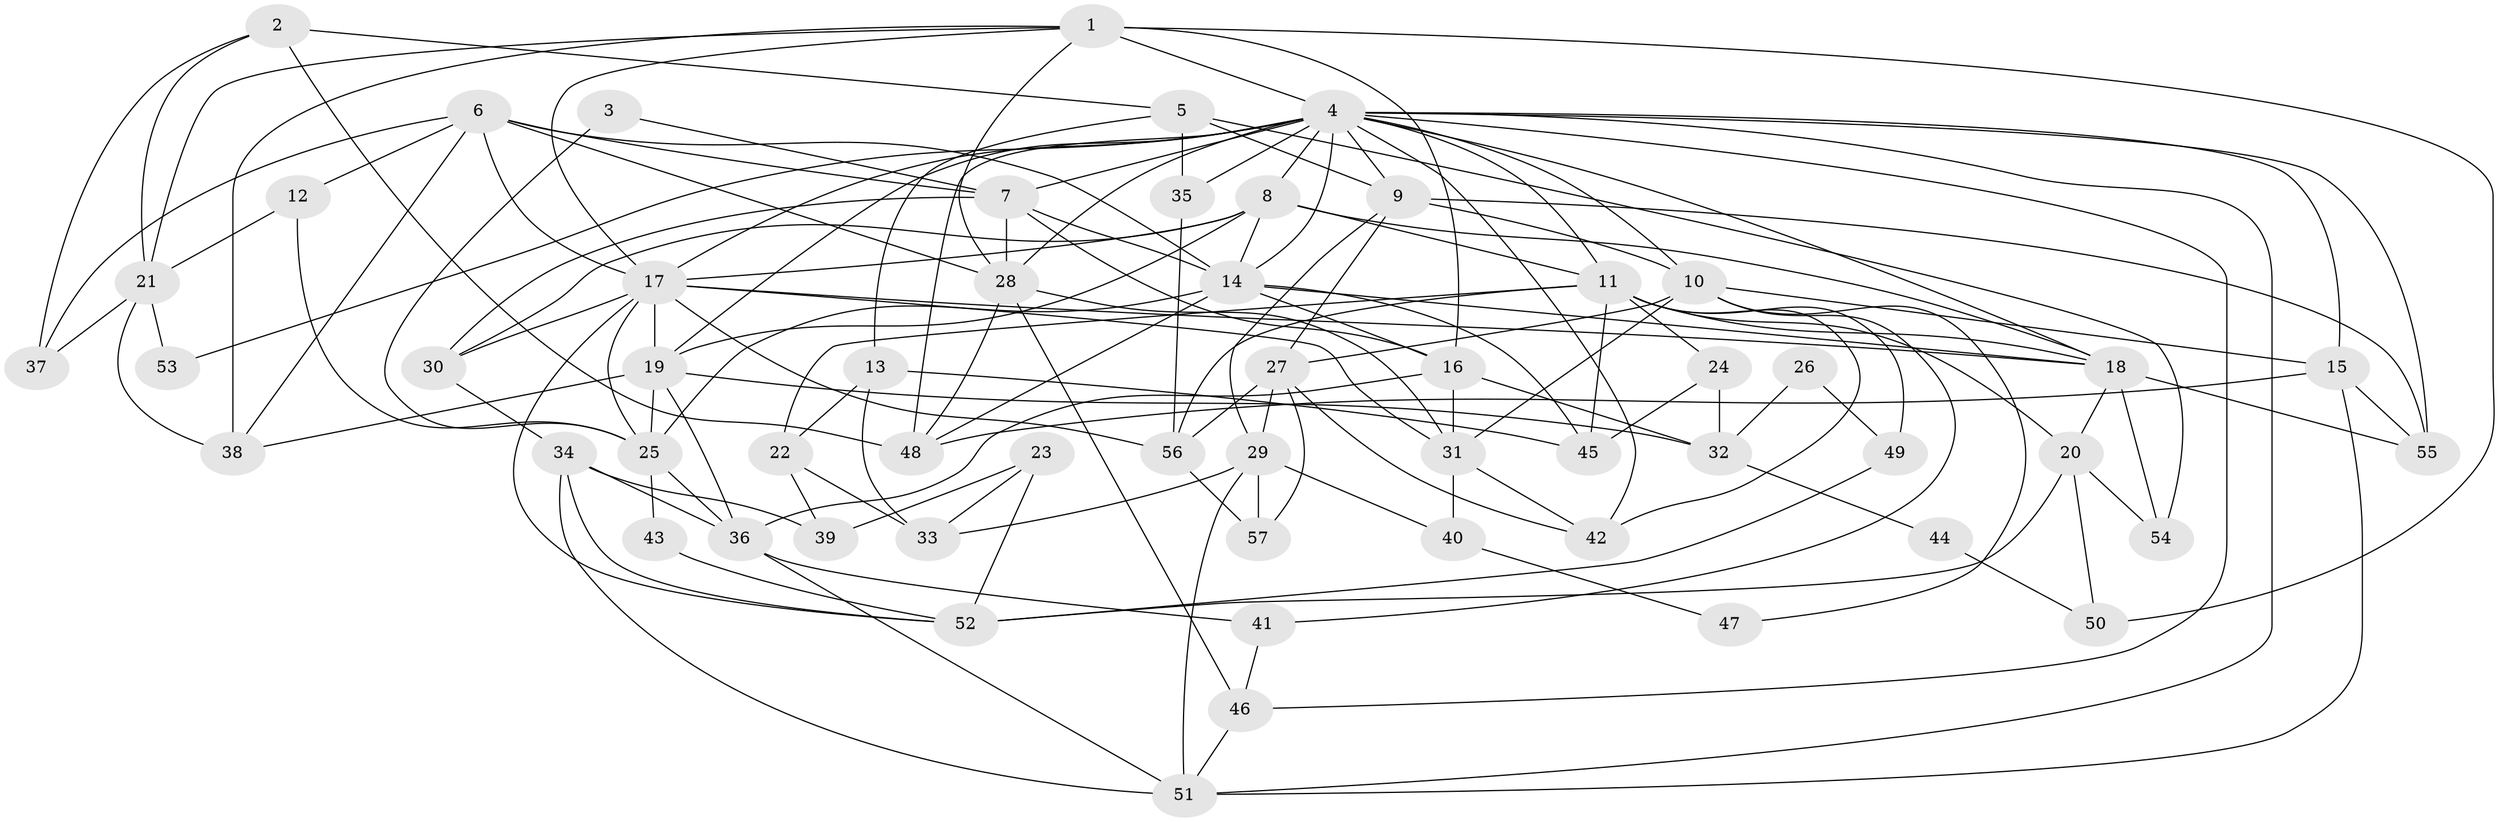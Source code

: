 // original degree distribution, {4: 0.22807017543859648, 3: 0.3508771929824561, 5: 0.16666666666666666, 2: 0.10526315789473684, 7: 0.043859649122807015, 6: 0.08771929824561403, 8: 0.008771929824561403, 10: 0.008771929824561403}
// Generated by graph-tools (version 1.1) at 2025/36/03/09/25 02:36:06]
// undirected, 57 vertices, 145 edges
graph export_dot {
graph [start="1"]
  node [color=gray90,style=filled];
  1;
  2;
  3;
  4;
  5;
  6;
  7;
  8;
  9;
  10;
  11;
  12;
  13;
  14;
  15;
  16;
  17;
  18;
  19;
  20;
  21;
  22;
  23;
  24;
  25;
  26;
  27;
  28;
  29;
  30;
  31;
  32;
  33;
  34;
  35;
  36;
  37;
  38;
  39;
  40;
  41;
  42;
  43;
  44;
  45;
  46;
  47;
  48;
  49;
  50;
  51;
  52;
  53;
  54;
  55;
  56;
  57;
  1 -- 4 [weight=2.0];
  1 -- 16 [weight=1.0];
  1 -- 17 [weight=1.0];
  1 -- 21 [weight=1.0];
  1 -- 28 [weight=1.0];
  1 -- 38 [weight=1.0];
  1 -- 50 [weight=1.0];
  2 -- 5 [weight=1.0];
  2 -- 21 [weight=1.0];
  2 -- 37 [weight=1.0];
  2 -- 48 [weight=1.0];
  3 -- 7 [weight=1.0];
  3 -- 25 [weight=3.0];
  4 -- 7 [weight=1.0];
  4 -- 8 [weight=1.0];
  4 -- 9 [weight=1.0];
  4 -- 10 [weight=1.0];
  4 -- 11 [weight=6.0];
  4 -- 14 [weight=3.0];
  4 -- 15 [weight=1.0];
  4 -- 17 [weight=2.0];
  4 -- 18 [weight=1.0];
  4 -- 19 [weight=2.0];
  4 -- 28 [weight=1.0];
  4 -- 35 [weight=1.0];
  4 -- 42 [weight=1.0];
  4 -- 46 [weight=1.0];
  4 -- 48 [weight=2.0];
  4 -- 51 [weight=1.0];
  4 -- 53 [weight=1.0];
  4 -- 55 [weight=1.0];
  5 -- 9 [weight=1.0];
  5 -- 13 [weight=1.0];
  5 -- 35 [weight=1.0];
  5 -- 54 [weight=1.0];
  6 -- 7 [weight=1.0];
  6 -- 12 [weight=1.0];
  6 -- 14 [weight=1.0];
  6 -- 17 [weight=1.0];
  6 -- 28 [weight=1.0];
  6 -- 37 [weight=1.0];
  6 -- 38 [weight=1.0];
  7 -- 14 [weight=1.0];
  7 -- 16 [weight=1.0];
  7 -- 28 [weight=1.0];
  7 -- 30 [weight=1.0];
  8 -- 11 [weight=1.0];
  8 -- 14 [weight=1.0];
  8 -- 17 [weight=1.0];
  8 -- 18 [weight=1.0];
  8 -- 19 [weight=1.0];
  8 -- 30 [weight=2.0];
  9 -- 10 [weight=1.0];
  9 -- 27 [weight=1.0];
  9 -- 29 [weight=1.0];
  9 -- 55 [weight=1.0];
  10 -- 15 [weight=1.0];
  10 -- 27 [weight=1.0];
  10 -- 31 [weight=1.0];
  10 -- 41 [weight=1.0];
  10 -- 47 [weight=1.0];
  11 -- 18 [weight=1.0];
  11 -- 20 [weight=1.0];
  11 -- 22 [weight=1.0];
  11 -- 24 [weight=1.0];
  11 -- 42 [weight=1.0];
  11 -- 45 [weight=3.0];
  11 -- 49 [weight=1.0];
  11 -- 56 [weight=1.0];
  12 -- 21 [weight=1.0];
  12 -- 25 [weight=1.0];
  13 -- 22 [weight=1.0];
  13 -- 33 [weight=1.0];
  13 -- 45 [weight=1.0];
  14 -- 16 [weight=1.0];
  14 -- 18 [weight=1.0];
  14 -- 25 [weight=2.0];
  14 -- 45 [weight=1.0];
  14 -- 48 [weight=1.0];
  15 -- 48 [weight=1.0];
  15 -- 51 [weight=1.0];
  15 -- 55 [weight=1.0];
  16 -- 31 [weight=1.0];
  16 -- 32 [weight=1.0];
  16 -- 36 [weight=1.0];
  17 -- 18 [weight=1.0];
  17 -- 19 [weight=1.0];
  17 -- 25 [weight=2.0];
  17 -- 30 [weight=1.0];
  17 -- 31 [weight=1.0];
  17 -- 52 [weight=1.0];
  17 -- 56 [weight=1.0];
  18 -- 20 [weight=1.0];
  18 -- 54 [weight=1.0];
  18 -- 55 [weight=1.0];
  19 -- 25 [weight=1.0];
  19 -- 32 [weight=1.0];
  19 -- 36 [weight=3.0];
  19 -- 38 [weight=1.0];
  20 -- 50 [weight=1.0];
  20 -- 52 [weight=1.0];
  20 -- 54 [weight=1.0];
  21 -- 37 [weight=1.0];
  21 -- 38 [weight=2.0];
  21 -- 53 [weight=1.0];
  22 -- 33 [weight=1.0];
  22 -- 39 [weight=1.0];
  23 -- 33 [weight=1.0];
  23 -- 39 [weight=1.0];
  23 -- 52 [weight=1.0];
  24 -- 32 [weight=1.0];
  24 -- 45 [weight=1.0];
  25 -- 36 [weight=1.0];
  25 -- 43 [weight=1.0];
  26 -- 32 [weight=1.0];
  26 -- 49 [weight=1.0];
  27 -- 29 [weight=1.0];
  27 -- 42 [weight=1.0];
  27 -- 56 [weight=1.0];
  27 -- 57 [weight=1.0];
  28 -- 31 [weight=1.0];
  28 -- 46 [weight=1.0];
  28 -- 48 [weight=1.0];
  29 -- 33 [weight=1.0];
  29 -- 40 [weight=1.0];
  29 -- 51 [weight=1.0];
  29 -- 57 [weight=1.0];
  30 -- 34 [weight=1.0];
  31 -- 40 [weight=1.0];
  31 -- 42 [weight=1.0];
  32 -- 44 [weight=1.0];
  34 -- 36 [weight=1.0];
  34 -- 39 [weight=1.0];
  34 -- 51 [weight=1.0];
  34 -- 52 [weight=1.0];
  35 -- 56 [weight=1.0];
  36 -- 41 [weight=1.0];
  36 -- 51 [weight=1.0];
  40 -- 47 [weight=1.0];
  41 -- 46 [weight=1.0];
  43 -- 52 [weight=1.0];
  44 -- 50 [weight=1.0];
  46 -- 51 [weight=1.0];
  49 -- 52 [weight=1.0];
  56 -- 57 [weight=1.0];
}
